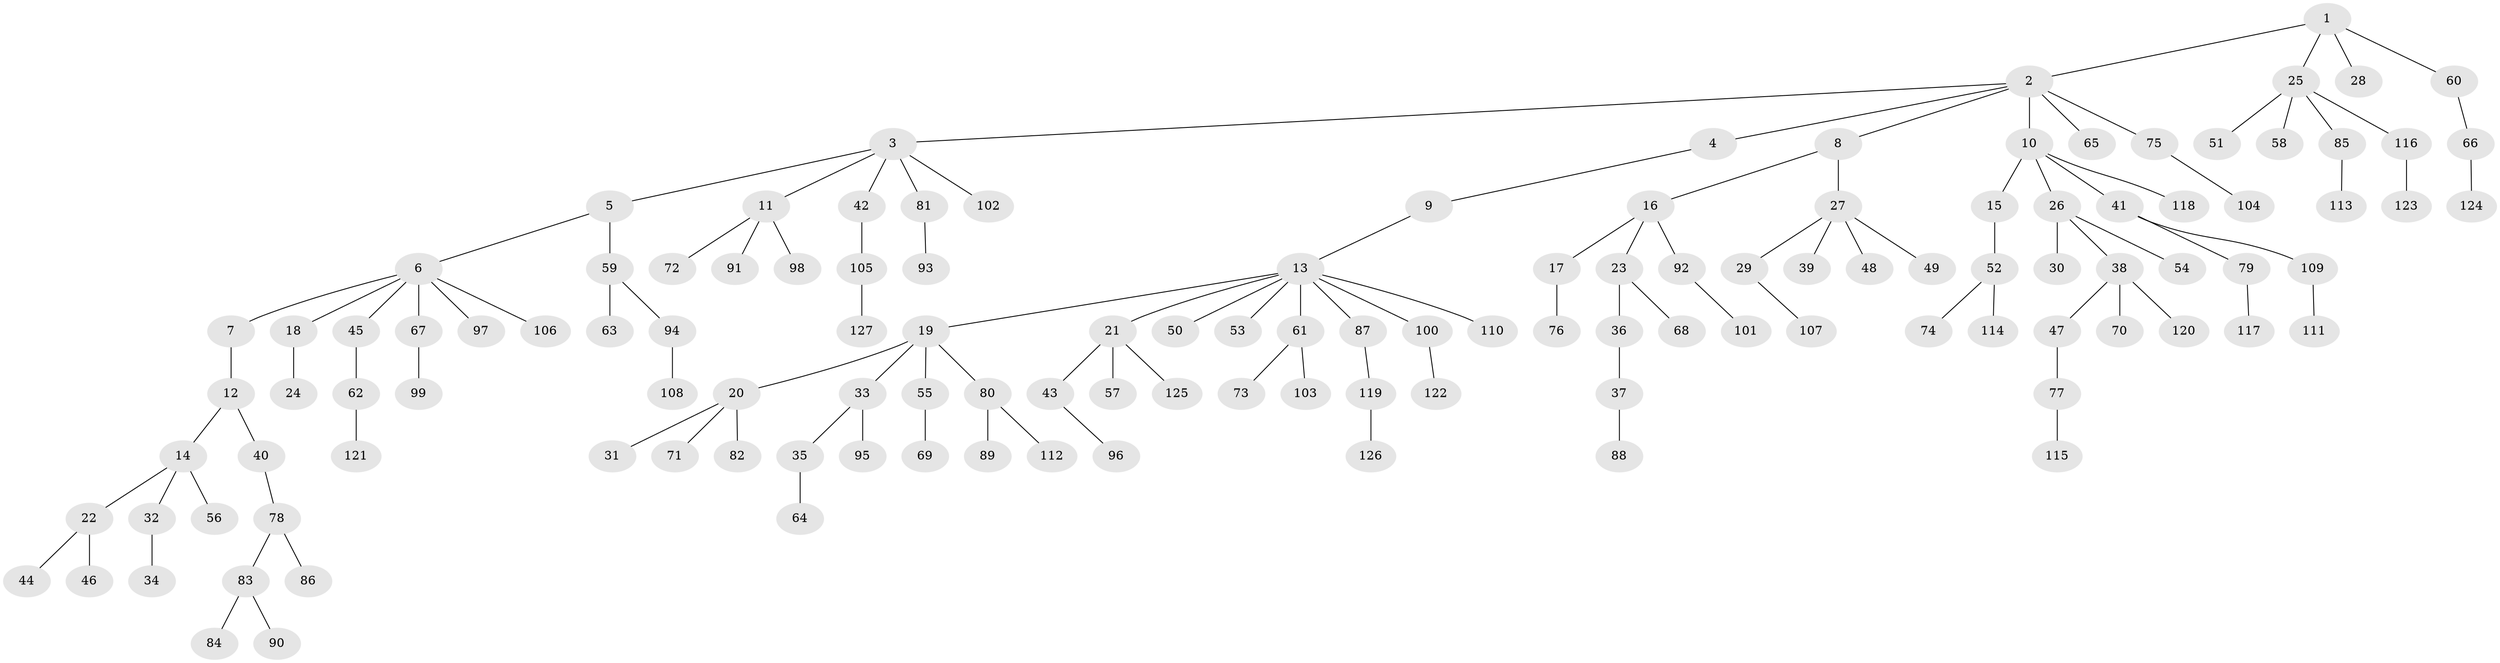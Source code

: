 // coarse degree distribution, {2: 0.225, 5: 0.05, 4: 0.125, 3: 0.075, 1: 0.525}
// Generated by graph-tools (version 1.1) at 2025/51/03/04/25 22:51:29]
// undirected, 127 vertices, 126 edges
graph export_dot {
  node [color=gray90,style=filled];
  1;
  2;
  3;
  4;
  5;
  6;
  7;
  8;
  9;
  10;
  11;
  12;
  13;
  14;
  15;
  16;
  17;
  18;
  19;
  20;
  21;
  22;
  23;
  24;
  25;
  26;
  27;
  28;
  29;
  30;
  31;
  32;
  33;
  34;
  35;
  36;
  37;
  38;
  39;
  40;
  41;
  42;
  43;
  44;
  45;
  46;
  47;
  48;
  49;
  50;
  51;
  52;
  53;
  54;
  55;
  56;
  57;
  58;
  59;
  60;
  61;
  62;
  63;
  64;
  65;
  66;
  67;
  68;
  69;
  70;
  71;
  72;
  73;
  74;
  75;
  76;
  77;
  78;
  79;
  80;
  81;
  82;
  83;
  84;
  85;
  86;
  87;
  88;
  89;
  90;
  91;
  92;
  93;
  94;
  95;
  96;
  97;
  98;
  99;
  100;
  101;
  102;
  103;
  104;
  105;
  106;
  107;
  108;
  109;
  110;
  111;
  112;
  113;
  114;
  115;
  116;
  117;
  118;
  119;
  120;
  121;
  122;
  123;
  124;
  125;
  126;
  127;
  1 -- 2;
  1 -- 25;
  1 -- 28;
  1 -- 60;
  2 -- 3;
  2 -- 4;
  2 -- 8;
  2 -- 10;
  2 -- 65;
  2 -- 75;
  3 -- 5;
  3 -- 11;
  3 -- 42;
  3 -- 81;
  3 -- 102;
  4 -- 9;
  5 -- 6;
  5 -- 59;
  6 -- 7;
  6 -- 18;
  6 -- 45;
  6 -- 67;
  6 -- 97;
  6 -- 106;
  7 -- 12;
  8 -- 16;
  8 -- 27;
  9 -- 13;
  10 -- 15;
  10 -- 26;
  10 -- 41;
  10 -- 118;
  11 -- 72;
  11 -- 91;
  11 -- 98;
  12 -- 14;
  12 -- 40;
  13 -- 19;
  13 -- 21;
  13 -- 50;
  13 -- 53;
  13 -- 61;
  13 -- 87;
  13 -- 100;
  13 -- 110;
  14 -- 22;
  14 -- 32;
  14 -- 56;
  15 -- 52;
  16 -- 17;
  16 -- 23;
  16 -- 92;
  17 -- 76;
  18 -- 24;
  19 -- 20;
  19 -- 33;
  19 -- 55;
  19 -- 80;
  20 -- 31;
  20 -- 71;
  20 -- 82;
  21 -- 43;
  21 -- 57;
  21 -- 125;
  22 -- 44;
  22 -- 46;
  23 -- 36;
  23 -- 68;
  25 -- 51;
  25 -- 58;
  25 -- 85;
  25 -- 116;
  26 -- 30;
  26 -- 38;
  26 -- 54;
  27 -- 29;
  27 -- 39;
  27 -- 48;
  27 -- 49;
  29 -- 107;
  32 -- 34;
  33 -- 35;
  33 -- 95;
  35 -- 64;
  36 -- 37;
  37 -- 88;
  38 -- 47;
  38 -- 70;
  38 -- 120;
  40 -- 78;
  41 -- 79;
  41 -- 109;
  42 -- 105;
  43 -- 96;
  45 -- 62;
  47 -- 77;
  52 -- 74;
  52 -- 114;
  55 -- 69;
  59 -- 63;
  59 -- 94;
  60 -- 66;
  61 -- 73;
  61 -- 103;
  62 -- 121;
  66 -- 124;
  67 -- 99;
  75 -- 104;
  77 -- 115;
  78 -- 83;
  78 -- 86;
  79 -- 117;
  80 -- 89;
  80 -- 112;
  81 -- 93;
  83 -- 84;
  83 -- 90;
  85 -- 113;
  87 -- 119;
  92 -- 101;
  94 -- 108;
  100 -- 122;
  105 -- 127;
  109 -- 111;
  116 -- 123;
  119 -- 126;
}
